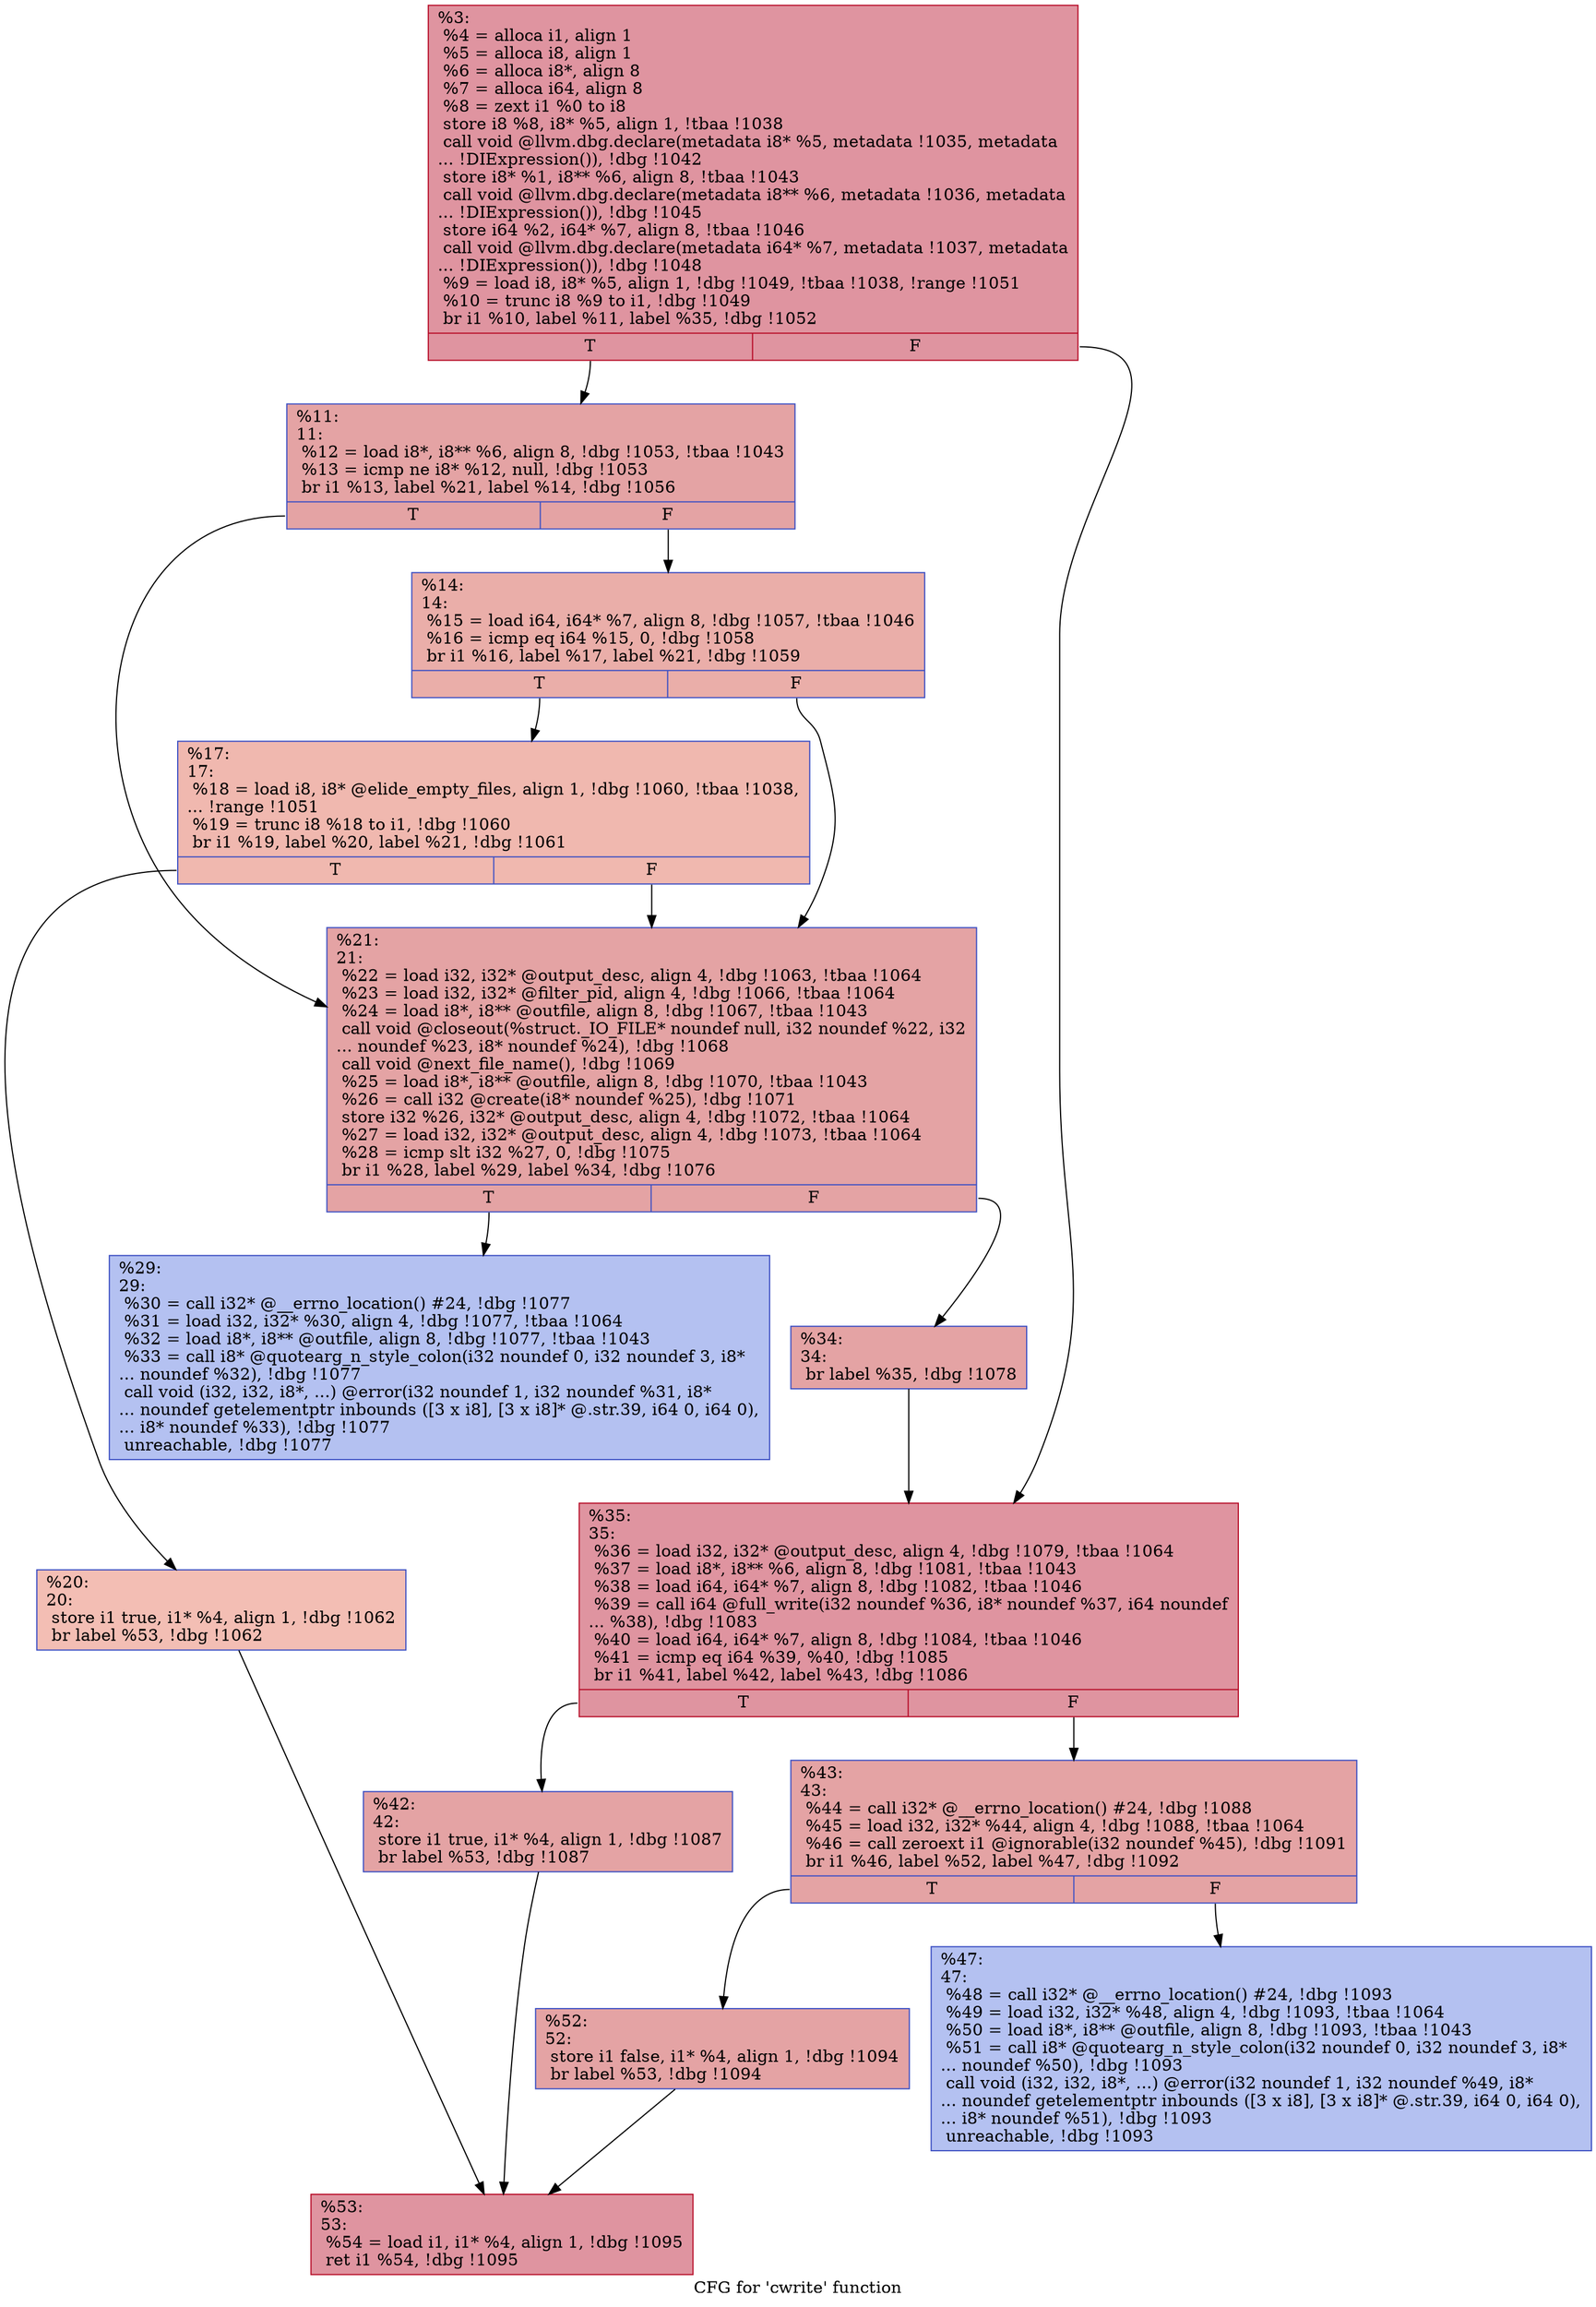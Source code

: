 digraph "CFG for 'cwrite' function" {
	label="CFG for 'cwrite' function";

	Node0xca3fb0 [shape=record,color="#b70d28ff", style=filled, fillcolor="#b70d2870",label="{%3:\l  %4 = alloca i1, align 1\l  %5 = alloca i8, align 1\l  %6 = alloca i8*, align 8\l  %7 = alloca i64, align 8\l  %8 = zext i1 %0 to i8\l  store i8 %8, i8* %5, align 1, !tbaa !1038\l  call void @llvm.dbg.declare(metadata i8* %5, metadata !1035, metadata\l... !DIExpression()), !dbg !1042\l  store i8* %1, i8** %6, align 8, !tbaa !1043\l  call void @llvm.dbg.declare(metadata i8** %6, metadata !1036, metadata\l... !DIExpression()), !dbg !1045\l  store i64 %2, i64* %7, align 8, !tbaa !1046\l  call void @llvm.dbg.declare(metadata i64* %7, metadata !1037, metadata\l... !DIExpression()), !dbg !1048\l  %9 = load i8, i8* %5, align 1, !dbg !1049, !tbaa !1038, !range !1051\l  %10 = trunc i8 %9 to i1, !dbg !1049\l  br i1 %10, label %11, label %35, !dbg !1052\l|{<s0>T|<s1>F}}"];
	Node0xca3fb0:s0 -> Node0xc27d30;
	Node0xca3fb0:s1 -> Node0xc27f60;
	Node0xc27d30 [shape=record,color="#3d50c3ff", style=filled, fillcolor="#c32e3170",label="{%11:\l11:                                               \l  %12 = load i8*, i8** %6, align 8, !dbg !1053, !tbaa !1043\l  %13 = icmp ne i8* %12, null, !dbg !1053\l  br i1 %13, label %21, label %14, !dbg !1056\l|{<s0>T|<s1>F}}"];
	Node0xc27d30:s0 -> Node0xc27e70;
	Node0xc27d30:s1 -> Node0xc27d80;
	Node0xc27d80 [shape=record,color="#3d50c3ff", style=filled, fillcolor="#d0473d70",label="{%14:\l14:                                               \l  %15 = load i64, i64* %7, align 8, !dbg !1057, !tbaa !1046\l  %16 = icmp eq i64 %15, 0, !dbg !1058\l  br i1 %16, label %17, label %21, !dbg !1059\l|{<s0>T|<s1>F}}"];
	Node0xc27d80:s0 -> Node0xc27dd0;
	Node0xc27d80:s1 -> Node0xc27e70;
	Node0xc27dd0 [shape=record,color="#3d50c3ff", style=filled, fillcolor="#dc5d4a70",label="{%17:\l17:                                               \l  %18 = load i8, i8* @elide_empty_files, align 1, !dbg !1060, !tbaa !1038,\l... !range !1051\l  %19 = trunc i8 %18 to i1, !dbg !1060\l  br i1 %19, label %20, label %21, !dbg !1061\l|{<s0>T|<s1>F}}"];
	Node0xc27dd0:s0 -> Node0xc27e20;
	Node0xc27dd0:s1 -> Node0xc27e70;
	Node0xc27e20 [shape=record,color="#3d50c3ff", style=filled, fillcolor="#e36c5570",label="{%20:\l20:                                               \l  store i1 true, i1* %4, align 1, !dbg !1062\l  br label %53, !dbg !1062\l}"];
	Node0xc27e20 -> Node0xc280f0;
	Node0xc27e70 [shape=record,color="#3d50c3ff", style=filled, fillcolor="#c32e3170",label="{%21:\l21:                                               \l  %22 = load i32, i32* @output_desc, align 4, !dbg !1063, !tbaa !1064\l  %23 = load i32, i32* @filter_pid, align 4, !dbg !1066, !tbaa !1064\l  %24 = load i8*, i8** @outfile, align 8, !dbg !1067, !tbaa !1043\l  call void @closeout(%struct._IO_FILE* noundef null, i32 noundef %22, i32\l... noundef %23, i8* noundef %24), !dbg !1068\l  call void @next_file_name(), !dbg !1069\l  %25 = load i8*, i8** @outfile, align 8, !dbg !1070, !tbaa !1043\l  %26 = call i32 @create(i8* noundef %25), !dbg !1071\l  store i32 %26, i32* @output_desc, align 4, !dbg !1072, !tbaa !1064\l  %27 = load i32, i32* @output_desc, align 4, !dbg !1073, !tbaa !1064\l  %28 = icmp slt i32 %27, 0, !dbg !1075\l  br i1 %28, label %29, label %34, !dbg !1076\l|{<s0>T|<s1>F}}"];
	Node0xc27e70:s0 -> Node0xc27ec0;
	Node0xc27e70:s1 -> Node0xc27f10;
	Node0xc27ec0 [shape=record,color="#3d50c3ff", style=filled, fillcolor="#5572df70",label="{%29:\l29:                                               \l  %30 = call i32* @__errno_location() #24, !dbg !1077\l  %31 = load i32, i32* %30, align 4, !dbg !1077, !tbaa !1064\l  %32 = load i8*, i8** @outfile, align 8, !dbg !1077, !tbaa !1043\l  %33 = call i8* @quotearg_n_style_colon(i32 noundef 0, i32 noundef 3, i8*\l... noundef %32), !dbg !1077\l  call void (i32, i32, i8*, ...) @error(i32 noundef 1, i32 noundef %31, i8*\l... noundef getelementptr inbounds ([3 x i8], [3 x i8]* @.str.39, i64 0, i64 0),\l... i8* noundef %33), !dbg !1077\l  unreachable, !dbg !1077\l}"];
	Node0xc27f10 [shape=record,color="#3d50c3ff", style=filled, fillcolor="#c32e3170",label="{%34:\l34:                                               \l  br label %35, !dbg !1078\l}"];
	Node0xc27f10 -> Node0xc27f60;
	Node0xc27f60 [shape=record,color="#b70d28ff", style=filled, fillcolor="#b70d2870",label="{%35:\l35:                                               \l  %36 = load i32, i32* @output_desc, align 4, !dbg !1079, !tbaa !1064\l  %37 = load i8*, i8** %6, align 8, !dbg !1081, !tbaa !1043\l  %38 = load i64, i64* %7, align 8, !dbg !1082, !tbaa !1046\l  %39 = call i64 @full_write(i32 noundef %36, i8* noundef %37, i64 noundef\l... %38), !dbg !1083\l  %40 = load i64, i64* %7, align 8, !dbg !1084, !tbaa !1046\l  %41 = icmp eq i64 %39, %40, !dbg !1085\l  br i1 %41, label %42, label %43, !dbg !1086\l|{<s0>T|<s1>F}}"];
	Node0xc27f60:s0 -> Node0xc27fb0;
	Node0xc27f60:s1 -> Node0xc28000;
	Node0xc27fb0 [shape=record,color="#3d50c3ff", style=filled, fillcolor="#c32e3170",label="{%42:\l42:                                               \l  store i1 true, i1* %4, align 1, !dbg !1087\l  br label %53, !dbg !1087\l}"];
	Node0xc27fb0 -> Node0xc280f0;
	Node0xc28000 [shape=record,color="#3d50c3ff", style=filled, fillcolor="#c32e3170",label="{%43:\l43:                                               \l  %44 = call i32* @__errno_location() #24, !dbg !1088\l  %45 = load i32, i32* %44, align 4, !dbg !1088, !tbaa !1064\l  %46 = call zeroext i1 @ignorable(i32 noundef %45), !dbg !1091\l  br i1 %46, label %52, label %47, !dbg !1092\l|{<s0>T|<s1>F}}"];
	Node0xc28000:s0 -> Node0xc280a0;
	Node0xc28000:s1 -> Node0xc28050;
	Node0xc28050 [shape=record,color="#3d50c3ff", style=filled, fillcolor="#5572df70",label="{%47:\l47:                                               \l  %48 = call i32* @__errno_location() #24, !dbg !1093\l  %49 = load i32, i32* %48, align 4, !dbg !1093, !tbaa !1064\l  %50 = load i8*, i8** @outfile, align 8, !dbg !1093, !tbaa !1043\l  %51 = call i8* @quotearg_n_style_colon(i32 noundef 0, i32 noundef 3, i8*\l... noundef %50), !dbg !1093\l  call void (i32, i32, i8*, ...) @error(i32 noundef 1, i32 noundef %49, i8*\l... noundef getelementptr inbounds ([3 x i8], [3 x i8]* @.str.39, i64 0, i64 0),\l... i8* noundef %51), !dbg !1093\l  unreachable, !dbg !1093\l}"];
	Node0xc280a0 [shape=record,color="#3d50c3ff", style=filled, fillcolor="#c32e3170",label="{%52:\l52:                                               \l  store i1 false, i1* %4, align 1, !dbg !1094\l  br label %53, !dbg !1094\l}"];
	Node0xc280a0 -> Node0xc280f0;
	Node0xc280f0 [shape=record,color="#b70d28ff", style=filled, fillcolor="#b70d2870",label="{%53:\l53:                                               \l  %54 = load i1, i1* %4, align 1, !dbg !1095\l  ret i1 %54, !dbg !1095\l}"];
}
